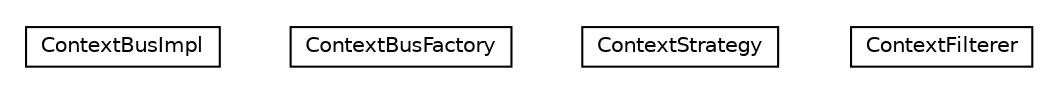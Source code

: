 #!/usr/local/bin/dot
#
# Class diagram 
# Generated by UMLGraph version R5_6-24-gf6e263 (http://www.umlgraph.org/)
#

digraph G {
	edge [fontname="Helvetica",fontsize=10,labelfontname="Helvetica",labelfontsize=10];
	node [fontname="Helvetica",fontsize=10,shape=plaintext];
	nodesep=0.25;
	ranksep=0.5;
	// org.universAAL.middleware.context.impl.ContextBusImpl
	c40633 [label=<<table title="org.universAAL.middleware.context.impl.ContextBusImpl" border="0" cellborder="1" cellspacing="0" cellpadding="2" port="p" href="./ContextBusImpl.html">
		<tr><td><table border="0" cellspacing="0" cellpadding="1">
<tr><td align="center" balign="center"> ContextBusImpl </td></tr>
		</table></td></tr>
		</table>>, URL="./ContextBusImpl.html", fontname="Helvetica", fontcolor="black", fontsize=10.0];
	// org.universAAL.middleware.context.impl.ContextBusFactory
	c40634 [label=<<table title="org.universAAL.middleware.context.impl.ContextBusFactory" border="0" cellborder="1" cellspacing="0" cellpadding="2" port="p" href="./ContextBusFactory.html">
		<tr><td><table border="0" cellspacing="0" cellpadding="1">
<tr><td align="center" balign="center"> ContextBusFactory </td></tr>
		</table></td></tr>
		</table>>, URL="./ContextBusFactory.html", fontname="Helvetica", fontcolor="black", fontsize=10.0];
	// org.universAAL.middleware.context.impl.ContextStrategy
	c40635 [label=<<table title="org.universAAL.middleware.context.impl.ContextStrategy" border="0" cellborder="1" cellspacing="0" cellpadding="2" port="p" href="./ContextStrategy.html">
		<tr><td><table border="0" cellspacing="0" cellpadding="1">
<tr><td align="center" balign="center"> ContextStrategy </td></tr>
		</table></td></tr>
		</table>>, URL="./ContextStrategy.html", fontname="Helvetica", fontcolor="black", fontsize=10.0];
	// org.universAAL.middleware.context.impl.ContextStrategy.ContextFilterer
	c40636 [label=<<table title="org.universAAL.middleware.context.impl.ContextStrategy.ContextFilterer" border="0" cellborder="1" cellspacing="0" cellpadding="2" port="p" href="./ContextStrategy.ContextFilterer.html">
		<tr><td><table border="0" cellspacing="0" cellpadding="1">
<tr><td align="center" balign="center"> ContextFilterer </td></tr>
		</table></td></tr>
		</table>>, URL="./ContextStrategy.ContextFilterer.html", fontname="Helvetica", fontcolor="black", fontsize=10.0];
}

